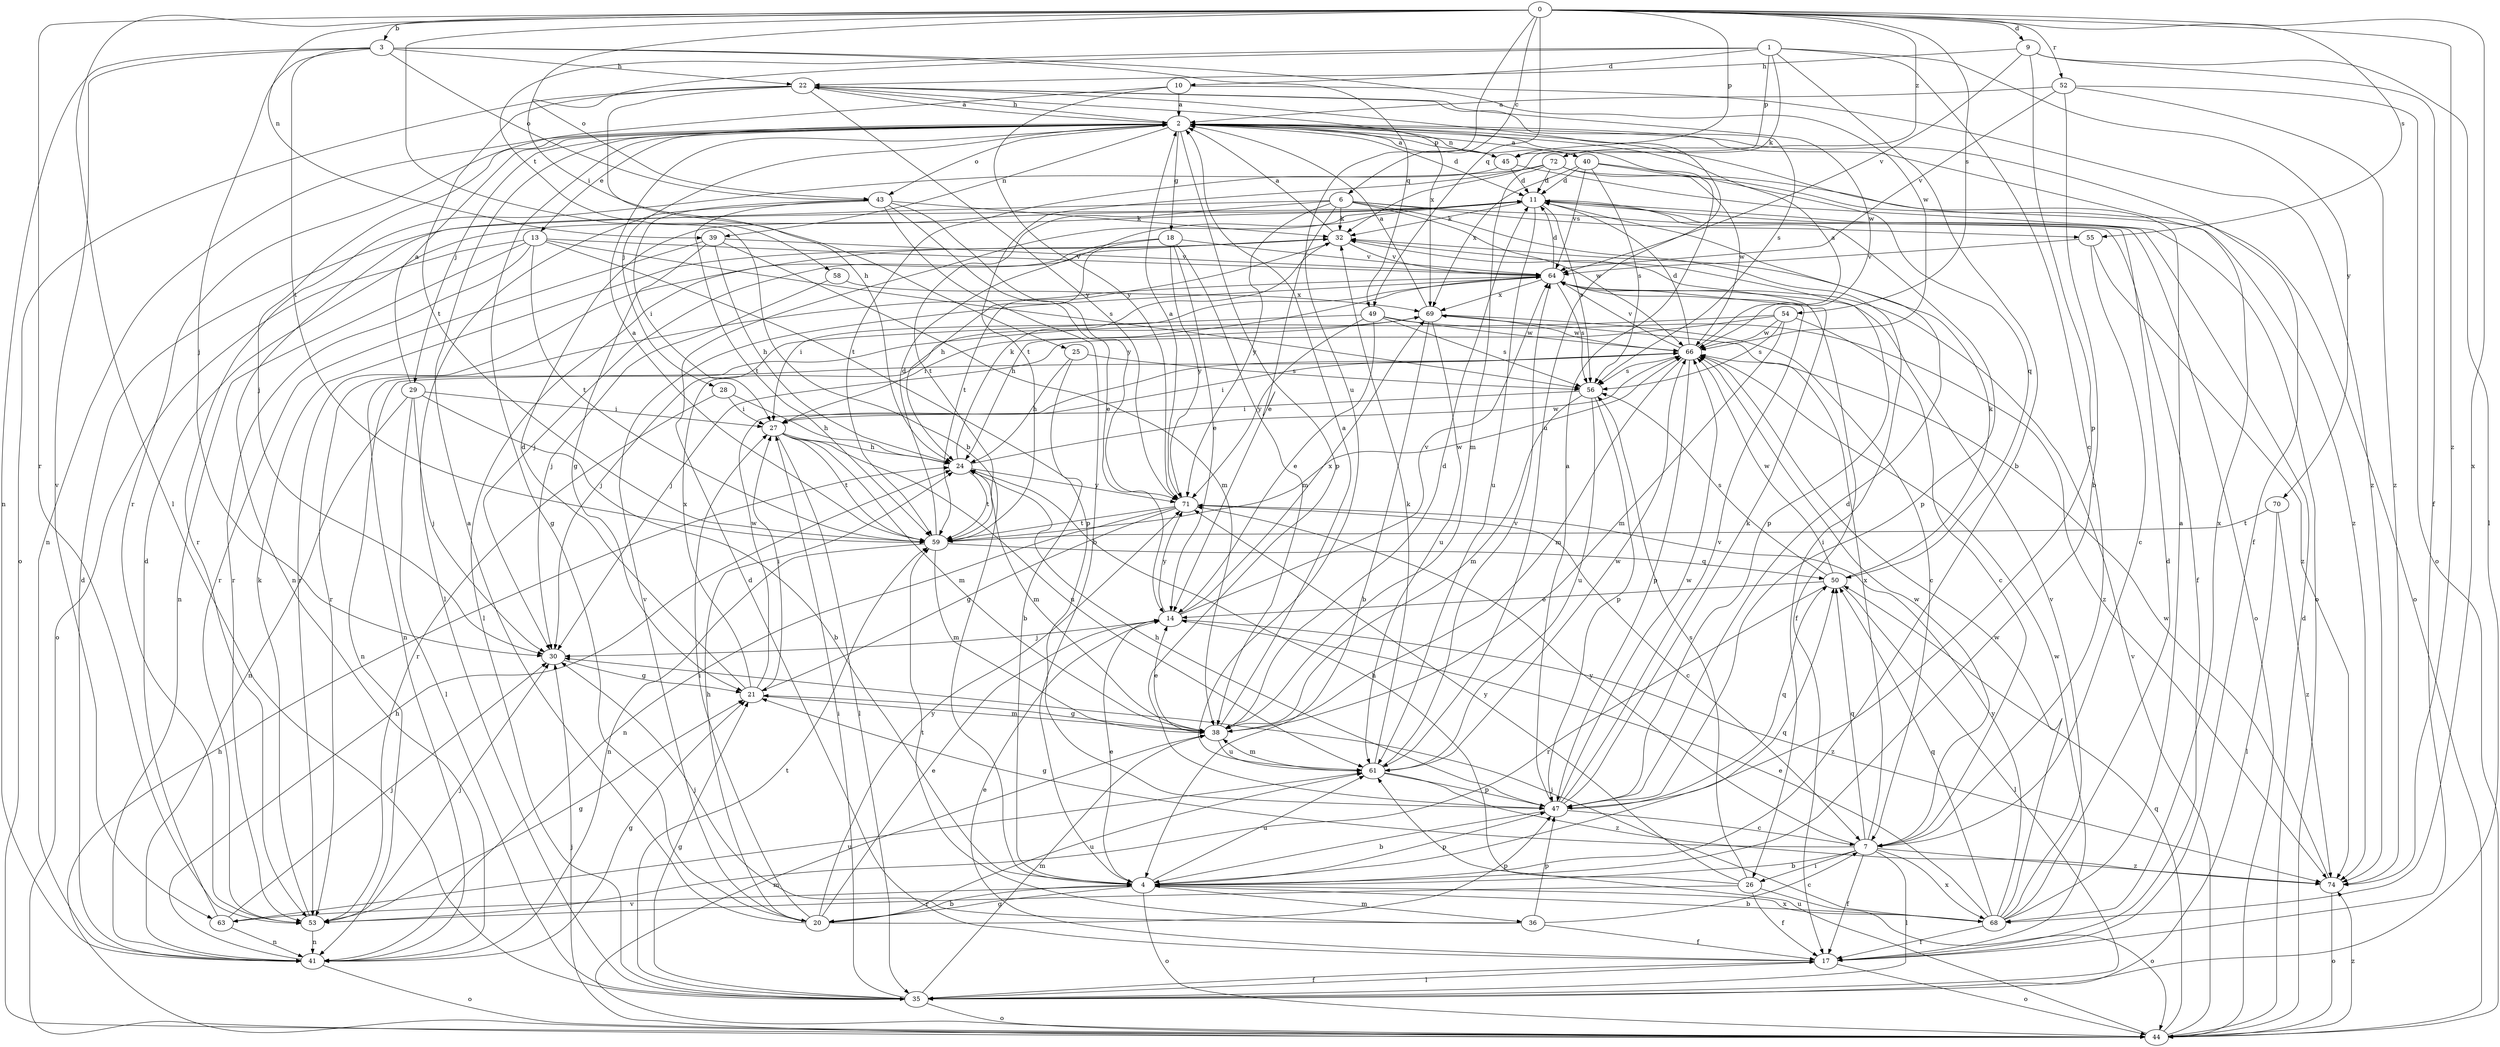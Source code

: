 strict digraph  {
0;
1;
2;
3;
4;
6;
7;
9;
10;
11;
13;
14;
17;
18;
20;
21;
22;
24;
25;
26;
27;
28;
29;
30;
32;
35;
36;
38;
39;
40;
41;
43;
44;
45;
47;
49;
50;
52;
53;
54;
55;
56;
58;
59;
61;
63;
64;
66;
68;
69;
70;
71;
72;
74;
0 -> 3  [label=b];
0 -> 4  [label=b];
0 -> 6  [label=c];
0 -> 9  [label=d];
0 -> 25  [label=i];
0 -> 35  [label=l];
0 -> 39  [label=n];
0 -> 45  [label=p];
0 -> 49  [label=q];
0 -> 52  [label=r];
0 -> 53  [label=r];
0 -> 54  [label=s];
0 -> 55  [label=s];
0 -> 61  [label=u];
0 -> 68  [label=x];
0 -> 72  [label=z];
0 -> 74  [label=z];
1 -> 4  [label=b];
1 -> 7  [label=c];
1 -> 10  [label=d];
1 -> 32  [label=k];
1 -> 43  [label=o];
1 -> 45  [label=p];
1 -> 58  [label=t];
1 -> 70  [label=y];
2 -> 11  [label=d];
2 -> 13  [label=e];
2 -> 17  [label=f];
2 -> 18  [label=g];
2 -> 20  [label=g];
2 -> 22  [label=h];
2 -> 28  [label=j];
2 -> 29  [label=j];
2 -> 30  [label=j];
2 -> 39  [label=n];
2 -> 40  [label=n];
2 -> 41  [label=n];
2 -> 43  [label=o];
2 -> 45  [label=p];
2 -> 47  [label=p];
2 -> 68  [label=x];
3 -> 22  [label=h];
3 -> 30  [label=j];
3 -> 41  [label=n];
3 -> 43  [label=o];
3 -> 49  [label=q];
3 -> 59  [label=t];
3 -> 63  [label=v];
3 -> 66  [label=w];
4 -> 14  [label=e];
4 -> 20  [label=g];
4 -> 36  [label=m];
4 -> 44  [label=o];
4 -> 47  [label=p];
4 -> 50  [label=q];
4 -> 61  [label=u];
4 -> 63  [label=v];
4 -> 68  [label=x];
6 -> 14  [label=e];
6 -> 17  [label=f];
6 -> 26  [label=i];
6 -> 32  [label=k];
6 -> 41  [label=n];
6 -> 55  [label=s];
6 -> 59  [label=t];
6 -> 66  [label=w];
6 -> 71  [label=y];
7 -> 4  [label=b];
7 -> 17  [label=f];
7 -> 21  [label=g];
7 -> 26  [label=i];
7 -> 35  [label=l];
7 -> 50  [label=q];
7 -> 66  [label=w];
7 -> 68  [label=x];
7 -> 69  [label=x];
7 -> 71  [label=y];
7 -> 74  [label=z];
9 -> 17  [label=f];
9 -> 22  [label=h];
9 -> 35  [label=l];
9 -> 47  [label=p];
9 -> 64  [label=v];
10 -> 2  [label=a];
10 -> 53  [label=r];
10 -> 71  [label=y];
10 -> 74  [label=z];
11 -> 32  [label=k];
11 -> 44  [label=o];
11 -> 47  [label=p];
11 -> 56  [label=s];
11 -> 61  [label=u];
13 -> 41  [label=n];
13 -> 44  [label=o];
13 -> 47  [label=p];
13 -> 53  [label=r];
13 -> 56  [label=s];
13 -> 59  [label=t];
13 -> 64  [label=v];
14 -> 30  [label=j];
14 -> 64  [label=v];
14 -> 69  [label=x];
14 -> 71  [label=y];
14 -> 74  [label=z];
17 -> 11  [label=d];
17 -> 14  [label=e];
17 -> 35  [label=l];
17 -> 44  [label=o];
17 -> 66  [label=w];
18 -> 14  [label=e];
18 -> 24  [label=h];
18 -> 35  [label=l];
18 -> 38  [label=m];
18 -> 64  [label=v];
18 -> 71  [label=y];
20 -> 2  [label=a];
20 -> 4  [label=b];
20 -> 14  [label=e];
20 -> 24  [label=h];
20 -> 27  [label=i];
20 -> 47  [label=p];
20 -> 61  [label=u];
20 -> 64  [label=v];
20 -> 71  [label=y];
21 -> 11  [label=d];
21 -> 27  [label=i];
21 -> 38  [label=m];
21 -> 66  [label=w];
21 -> 69  [label=x];
22 -> 2  [label=a];
22 -> 24  [label=h];
22 -> 44  [label=o];
22 -> 56  [label=s];
22 -> 59  [label=t];
22 -> 61  [label=u];
22 -> 66  [label=w];
22 -> 69  [label=x];
22 -> 71  [label=y];
24 -> 32  [label=k];
24 -> 38  [label=m];
24 -> 59  [label=t];
24 -> 66  [label=w];
24 -> 71  [label=y];
25 -> 4  [label=b];
25 -> 24  [label=h];
25 -> 56  [label=s];
26 -> 17  [label=f];
26 -> 24  [label=h];
26 -> 44  [label=o];
26 -> 53  [label=r];
26 -> 56  [label=s];
26 -> 71  [label=y];
27 -> 24  [label=h];
27 -> 35  [label=l];
27 -> 38  [label=m];
27 -> 59  [label=t];
27 -> 61  [label=u];
28 -> 24  [label=h];
28 -> 27  [label=i];
28 -> 53  [label=r];
29 -> 2  [label=a];
29 -> 4  [label=b];
29 -> 27  [label=i];
29 -> 30  [label=j];
29 -> 35  [label=l];
29 -> 41  [label=n];
30 -> 21  [label=g];
32 -> 2  [label=a];
32 -> 30  [label=j];
32 -> 47  [label=p];
32 -> 53  [label=r];
32 -> 59  [label=t];
32 -> 64  [label=v];
35 -> 17  [label=f];
35 -> 21  [label=g];
35 -> 27  [label=i];
35 -> 38  [label=m];
35 -> 44  [label=o];
35 -> 59  [label=t];
36 -> 7  [label=c];
36 -> 17  [label=f];
36 -> 30  [label=j];
36 -> 47  [label=p];
36 -> 59  [label=t];
38 -> 2  [label=a];
38 -> 11  [label=d];
38 -> 14  [label=e];
38 -> 21  [label=g];
38 -> 61  [label=u];
39 -> 21  [label=g];
39 -> 24  [label=h];
39 -> 38  [label=m];
39 -> 53  [label=r];
39 -> 64  [label=v];
40 -> 2  [label=a];
40 -> 11  [label=d];
40 -> 50  [label=q];
40 -> 56  [label=s];
40 -> 64  [label=v];
40 -> 66  [label=w];
40 -> 69  [label=x];
41 -> 11  [label=d];
41 -> 21  [label=g];
41 -> 24  [label=h];
41 -> 44  [label=o];
43 -> 4  [label=b];
43 -> 14  [label=e];
43 -> 27  [label=i];
43 -> 32  [label=k];
43 -> 35  [label=l];
43 -> 59  [label=t];
43 -> 71  [label=y];
44 -> 11  [label=d];
44 -> 24  [label=h];
44 -> 30  [label=j];
44 -> 38  [label=m];
44 -> 50  [label=q];
44 -> 61  [label=u];
44 -> 64  [label=v];
44 -> 74  [label=z];
45 -> 2  [label=a];
45 -> 11  [label=d];
45 -> 44  [label=o];
45 -> 59  [label=t];
47 -> 2  [label=a];
47 -> 4  [label=b];
47 -> 7  [label=c];
47 -> 11  [label=d];
47 -> 24  [label=h];
47 -> 32  [label=k];
47 -> 50  [label=q];
47 -> 64  [label=v];
47 -> 66  [label=w];
49 -> 14  [label=e];
49 -> 30  [label=j];
49 -> 56  [label=s];
49 -> 66  [label=w];
49 -> 71  [label=y];
49 -> 74  [label=z];
50 -> 14  [label=e];
50 -> 32  [label=k];
50 -> 35  [label=l];
50 -> 53  [label=r];
50 -> 56  [label=s];
50 -> 66  [label=w];
52 -> 2  [label=a];
52 -> 4  [label=b];
52 -> 44  [label=o];
52 -> 64  [label=v];
52 -> 74  [label=z];
53 -> 21  [label=g];
53 -> 30  [label=j];
53 -> 32  [label=k];
53 -> 41  [label=n];
54 -> 7  [label=c];
54 -> 30  [label=j];
54 -> 38  [label=m];
54 -> 41  [label=n];
54 -> 56  [label=s];
54 -> 66  [label=w];
55 -> 7  [label=c];
55 -> 64  [label=v];
55 -> 74  [label=z];
56 -> 27  [label=i];
56 -> 38  [label=m];
56 -> 47  [label=p];
56 -> 61  [label=u];
58 -> 30  [label=j];
58 -> 69  [label=x];
59 -> 2  [label=a];
59 -> 11  [label=d];
59 -> 38  [label=m];
59 -> 41  [label=n];
59 -> 50  [label=q];
59 -> 66  [label=w];
61 -> 32  [label=k];
61 -> 38  [label=m];
61 -> 47  [label=p];
61 -> 64  [label=v];
61 -> 66  [label=w];
61 -> 74  [label=z];
63 -> 11  [label=d];
63 -> 30  [label=j];
63 -> 41  [label=n];
63 -> 61  [label=u];
64 -> 11  [label=d];
64 -> 17  [label=f];
64 -> 24  [label=h];
64 -> 27  [label=i];
64 -> 53  [label=r];
64 -> 56  [label=s];
64 -> 69  [label=x];
66 -> 2  [label=a];
66 -> 11  [label=d];
66 -> 27  [label=i];
66 -> 38  [label=m];
66 -> 41  [label=n];
66 -> 47  [label=p];
66 -> 56  [label=s];
66 -> 64  [label=v];
68 -> 2  [label=a];
68 -> 4  [label=b];
68 -> 11  [label=d];
68 -> 14  [label=e];
68 -> 17  [label=f];
68 -> 30  [label=j];
68 -> 50  [label=q];
68 -> 64  [label=v];
68 -> 66  [label=w];
68 -> 71  [label=y];
69 -> 2  [label=a];
69 -> 4  [label=b];
69 -> 7  [label=c];
69 -> 27  [label=i];
69 -> 61  [label=u];
69 -> 66  [label=w];
70 -> 35  [label=l];
70 -> 59  [label=t];
70 -> 74  [label=z];
71 -> 2  [label=a];
71 -> 7  [label=c];
71 -> 21  [label=g];
71 -> 41  [label=n];
71 -> 59  [label=t];
72 -> 11  [label=d];
72 -> 38  [label=m];
72 -> 44  [label=o];
72 -> 53  [label=r];
72 -> 59  [label=t];
72 -> 74  [label=z];
74 -> 44  [label=o];
74 -> 66  [label=w];
}
